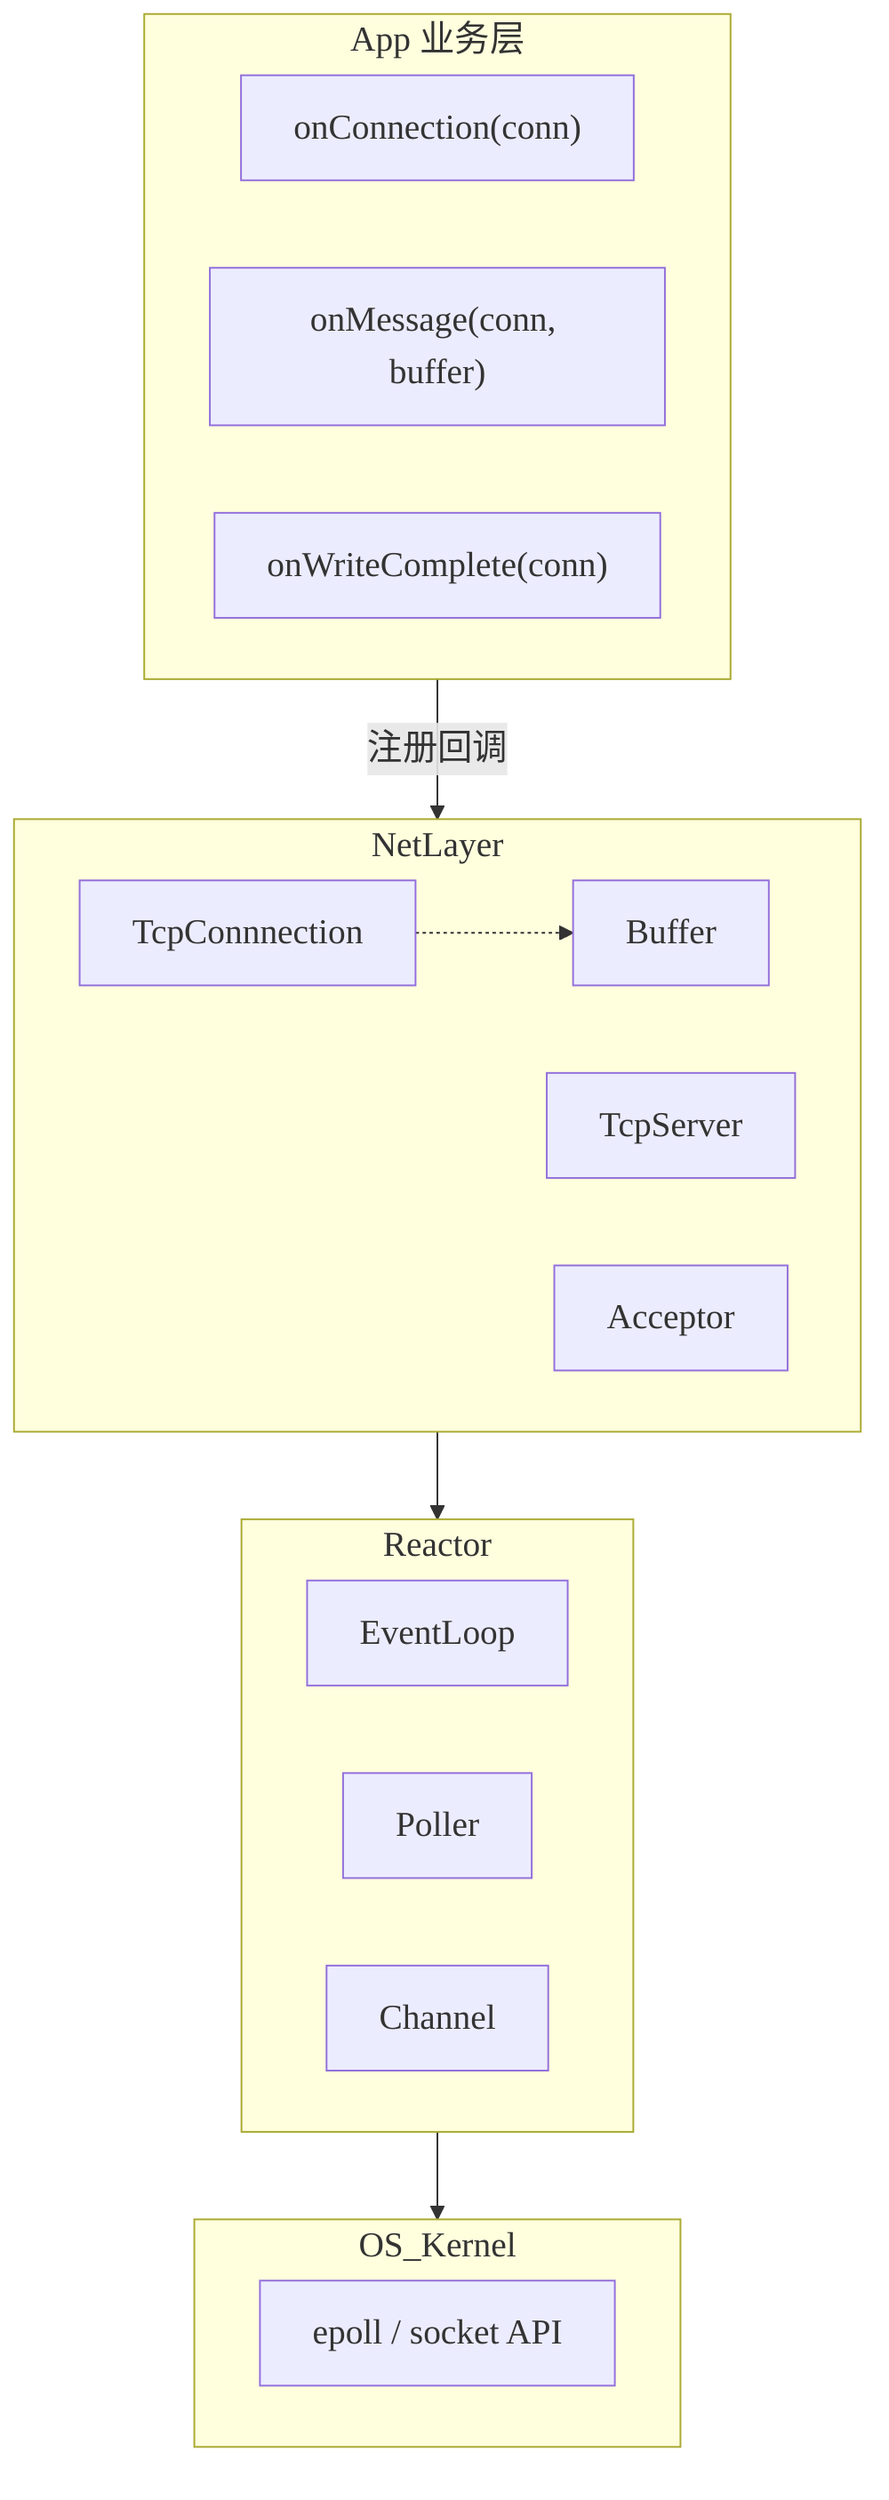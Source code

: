 %%{init: {
    "theme": "default",
    "themeVariables": {
        "fontFamily": "Times New Roman",
        "fontSize": "20px"
    }
}}%%

flowchart TD
    subgraph AppBusiness[App 业务层]
        onConn["onConnection(conn)"]
        onMsg["onMessage(conn, buffer)"]
        onWrite["onWriteComplete(conn)"]
    end

    subgraph NetLayer
        TcpConnnection -.-> Buffer
        TcpServer
        TcpConnnection
        Acceptor
        Buffer
        %% TcpServer --> Acceptor 
        %% TcpServer --> TcpConnnection
    end

    subgraph Reactor
        EventLoop
        Poller
        Channel
    end

    subgraph OS_Kernel
        epoll["epoll / socket API"]
    end

    %% 应用层注册回调
    %% AppBusiness -->|注册回调| TcpServer
    AppBusiness -->|注册回调| NetLayer
    NetLayer --> Reactor
    Reactor --> OS_Kernel
    %% TcpConnnection --> Channel --> EventLoop --> Poller --> epoll
    %% AppBusiness --> NetLayer --> Reactor --> OS_Kernel